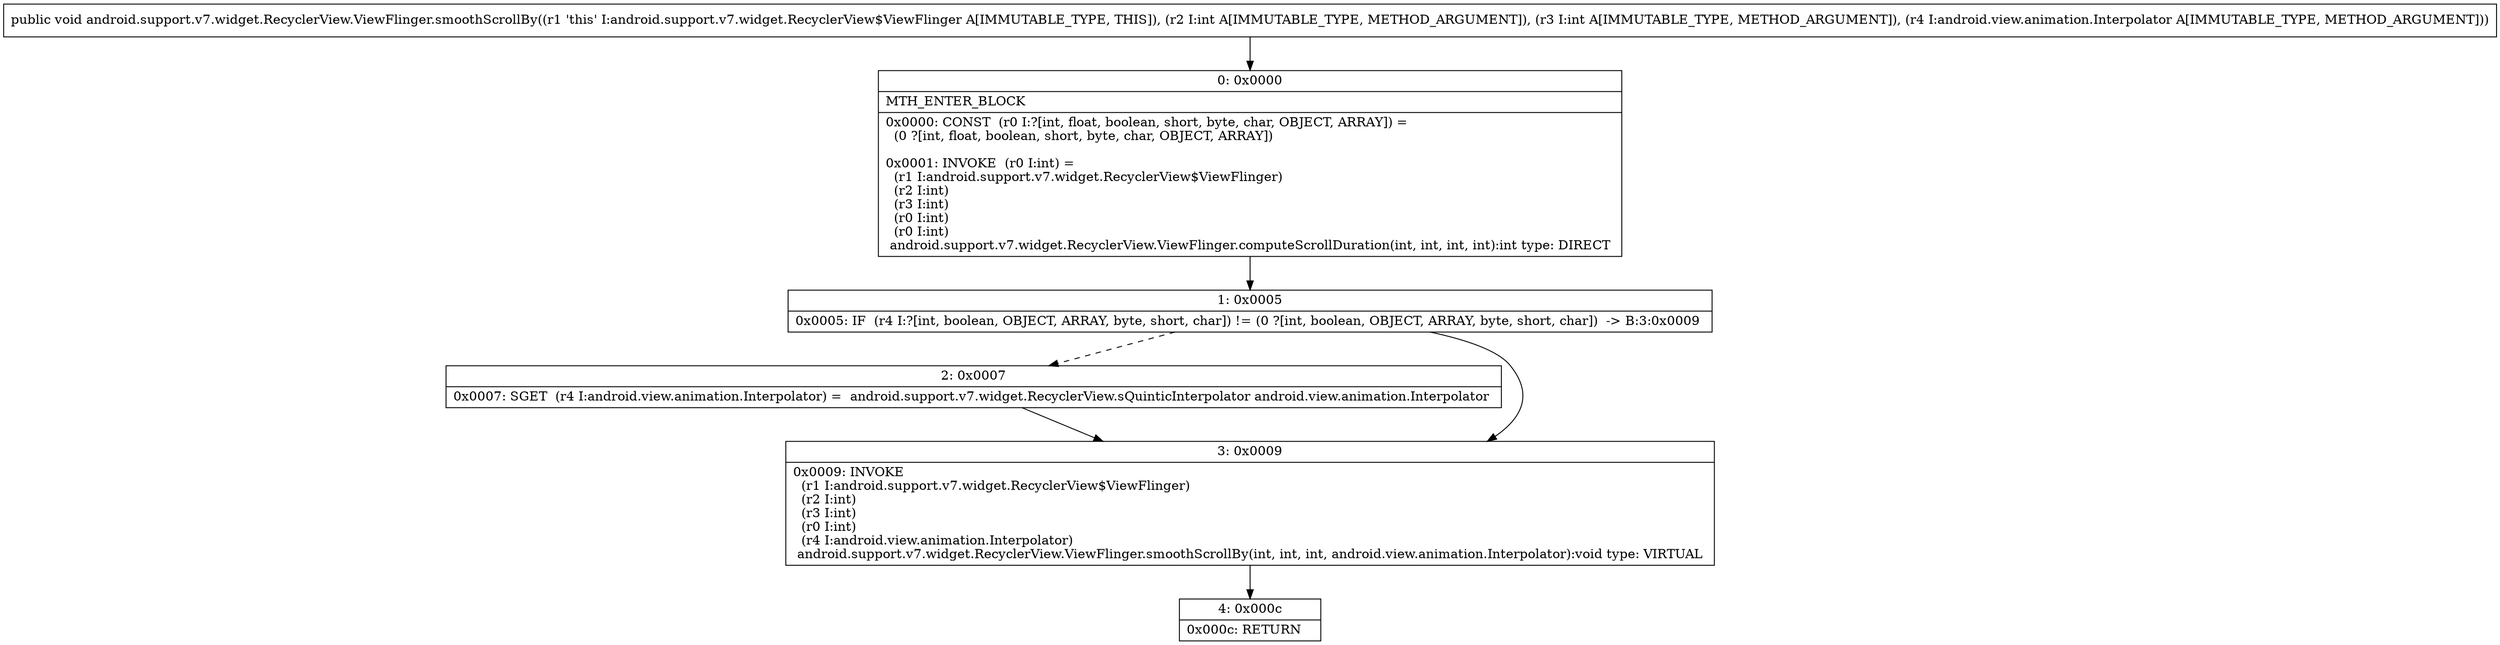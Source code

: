 digraph "CFG forandroid.support.v7.widget.RecyclerView.ViewFlinger.smoothScrollBy(IILandroid\/view\/animation\/Interpolator;)V" {
Node_0 [shape=record,label="{0\:\ 0x0000|MTH_ENTER_BLOCK\l|0x0000: CONST  (r0 I:?[int, float, boolean, short, byte, char, OBJECT, ARRAY]) = \l  (0 ?[int, float, boolean, short, byte, char, OBJECT, ARRAY])\l \l0x0001: INVOKE  (r0 I:int) = \l  (r1 I:android.support.v7.widget.RecyclerView$ViewFlinger)\l  (r2 I:int)\l  (r3 I:int)\l  (r0 I:int)\l  (r0 I:int)\l android.support.v7.widget.RecyclerView.ViewFlinger.computeScrollDuration(int, int, int, int):int type: DIRECT \l}"];
Node_1 [shape=record,label="{1\:\ 0x0005|0x0005: IF  (r4 I:?[int, boolean, OBJECT, ARRAY, byte, short, char]) != (0 ?[int, boolean, OBJECT, ARRAY, byte, short, char])  \-\> B:3:0x0009 \l}"];
Node_2 [shape=record,label="{2\:\ 0x0007|0x0007: SGET  (r4 I:android.view.animation.Interpolator) =  android.support.v7.widget.RecyclerView.sQuinticInterpolator android.view.animation.Interpolator \l}"];
Node_3 [shape=record,label="{3\:\ 0x0009|0x0009: INVOKE  \l  (r1 I:android.support.v7.widget.RecyclerView$ViewFlinger)\l  (r2 I:int)\l  (r3 I:int)\l  (r0 I:int)\l  (r4 I:android.view.animation.Interpolator)\l android.support.v7.widget.RecyclerView.ViewFlinger.smoothScrollBy(int, int, int, android.view.animation.Interpolator):void type: VIRTUAL \l}"];
Node_4 [shape=record,label="{4\:\ 0x000c|0x000c: RETURN   \l}"];
MethodNode[shape=record,label="{public void android.support.v7.widget.RecyclerView.ViewFlinger.smoothScrollBy((r1 'this' I:android.support.v7.widget.RecyclerView$ViewFlinger A[IMMUTABLE_TYPE, THIS]), (r2 I:int A[IMMUTABLE_TYPE, METHOD_ARGUMENT]), (r3 I:int A[IMMUTABLE_TYPE, METHOD_ARGUMENT]), (r4 I:android.view.animation.Interpolator A[IMMUTABLE_TYPE, METHOD_ARGUMENT])) }"];
MethodNode -> Node_0;
Node_0 -> Node_1;
Node_1 -> Node_2[style=dashed];
Node_1 -> Node_3;
Node_2 -> Node_3;
Node_3 -> Node_4;
}

